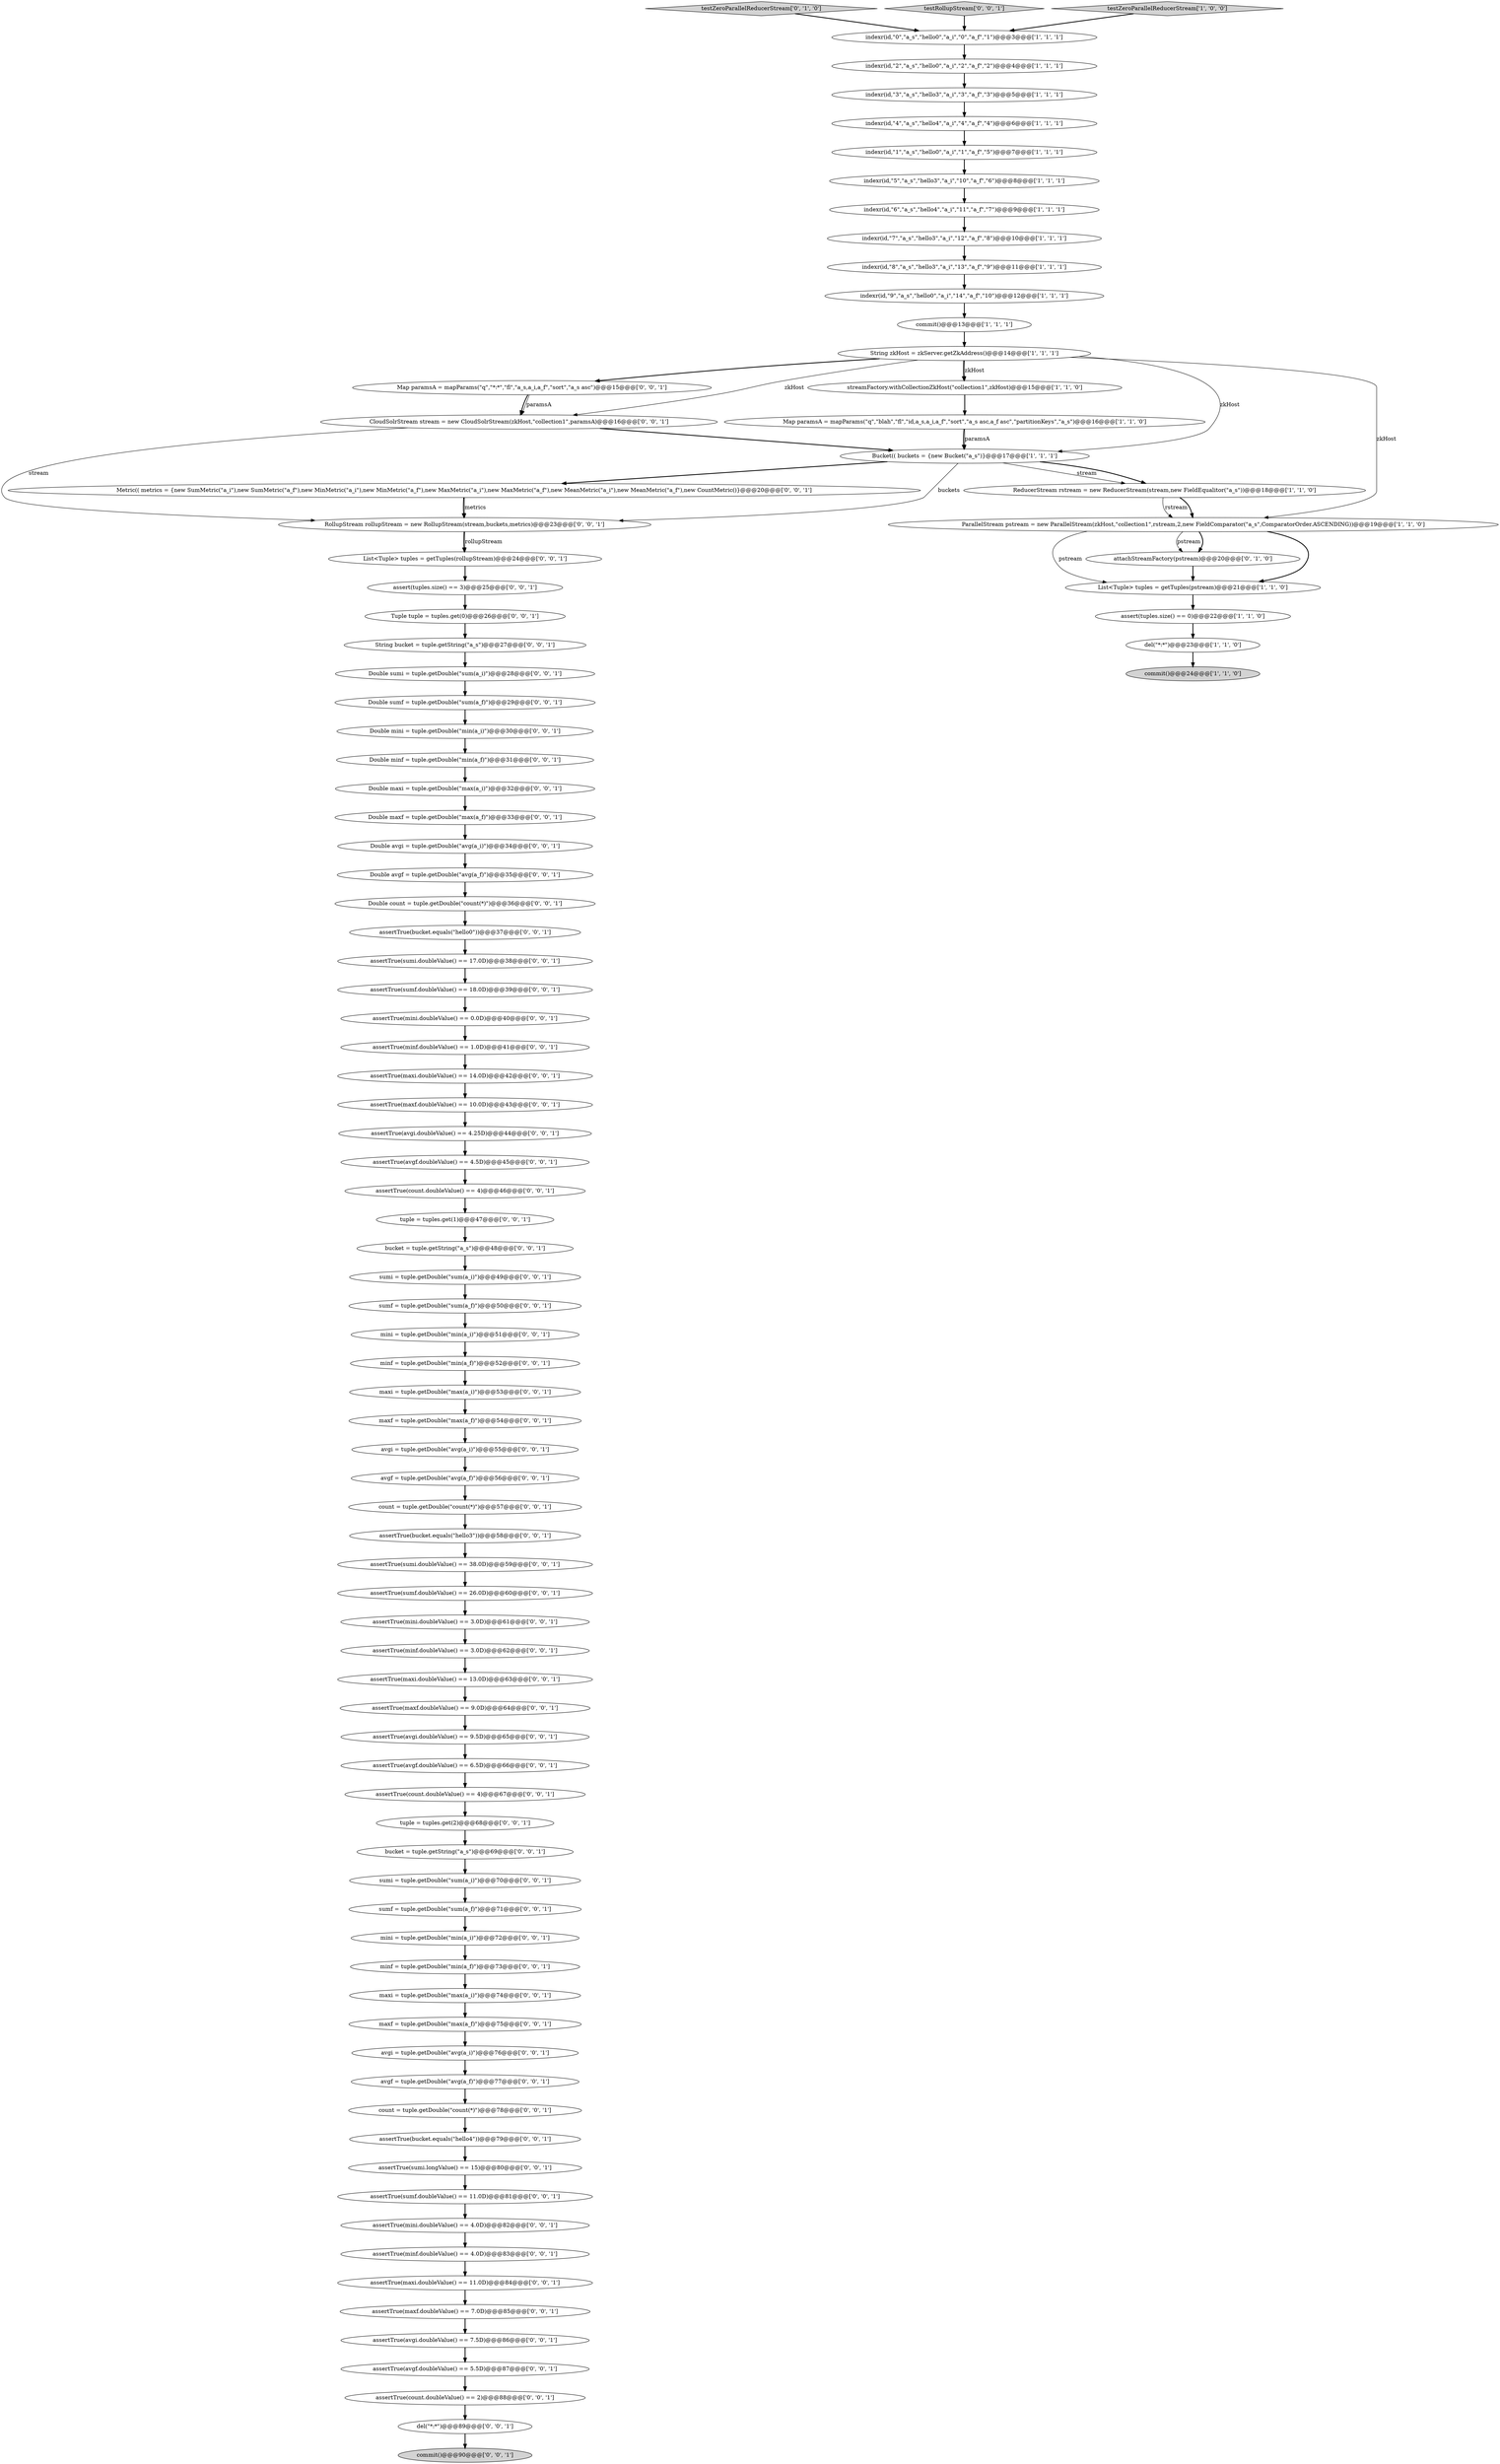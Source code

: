 digraph {
2 [style = filled, label = "indexr(id,\"3\",\"a_s\",\"hello3\",\"a_i\",\"3\",\"a_f\",\"3\")@@@5@@@['1', '1', '1']", fillcolor = white, shape = ellipse image = "AAA0AAABBB1BBB"];
11 [style = filled, label = "Map paramsA = mapParams(\"q\",\"blah\",\"fl\",\"id,a_s,a_i,a_f\",\"sort\",\"a_s asc,a_f asc\",\"partitionKeys\",\"a_s\")@@@16@@@['1', '1', '0']", fillcolor = white, shape = ellipse image = "AAA0AAABBB1BBB"];
15 [style = filled, label = "indexr(id,\"7\",\"a_s\",\"hello3\",\"a_i\",\"12\",\"a_f\",\"8\")@@@10@@@['1', '1', '1']", fillcolor = white, shape = ellipse image = "AAA0AAABBB1BBB"];
92 [style = filled, label = "Double avgf = tuple.getDouble(\"avg(a_f)\")@@@35@@@['0', '0', '1']", fillcolor = white, shape = ellipse image = "AAA0AAABBB3BBB"];
65 [style = filled, label = "assertTrue(minf.doubleValue() == 3.0D)@@@62@@@['0', '0', '1']", fillcolor = white, shape = ellipse image = "AAA0AAABBB3BBB"];
94 [style = filled, label = "assertTrue(avgi.doubleValue() == 7.5D)@@@86@@@['0', '0', '1']", fillcolor = white, shape = ellipse image = "AAA0AAABBB3BBB"];
53 [style = filled, label = "assertTrue(avgf.doubleValue() == 5.5D)@@@87@@@['0', '0', '1']", fillcolor = white, shape = ellipse image = "AAA0AAABBB3BBB"];
36 [style = filled, label = "assert(tuples.size() == 3)@@@25@@@['0', '0', '1']", fillcolor = white, shape = ellipse image = "AAA0AAABBB3BBB"];
21 [style = filled, label = "String zkHost = zkServer.getZkAddress()@@@14@@@['1', '1', '1']", fillcolor = white, shape = ellipse image = "AAA0AAABBB1BBB"];
30 [style = filled, label = "assertTrue(sumf.doubleValue() == 26.0D)@@@60@@@['0', '0', '1']", fillcolor = white, shape = ellipse image = "AAA0AAABBB3BBB"];
37 [style = filled, label = "count = tuple.getDouble(\"count(*)\")@@@57@@@['0', '0', '1']", fillcolor = white, shape = ellipse image = "AAA0AAABBB3BBB"];
27 [style = filled, label = "sumi = tuple.getDouble(\"sum(a_i)\")@@@49@@@['0', '0', '1']", fillcolor = white, shape = ellipse image = "AAA0AAABBB3BBB"];
40 [style = filled, label = "maxf = tuple.getDouble(\"max(a_f)\")@@@54@@@['0', '0', '1']", fillcolor = white, shape = ellipse image = "AAA0AAABBB3BBB"];
84 [style = filled, label = "assertTrue(avgi.doubleValue() == 4.25D)@@@44@@@['0', '0', '1']", fillcolor = white, shape = ellipse image = "AAA0AAABBB3BBB"];
73 [style = filled, label = "assertTrue(maxi.doubleValue() == 14.0D)@@@42@@@['0', '0', '1']", fillcolor = white, shape = ellipse image = "AAA0AAABBB3BBB"];
46 [style = filled, label = "assertTrue(maxi.doubleValue() == 13.0D)@@@63@@@['0', '0', '1']", fillcolor = white, shape = ellipse image = "AAA0AAABBB3BBB"];
41 [style = filled, label = "sumf = tuple.getDouble(\"sum(a_f)\")@@@71@@@['0', '0', '1']", fillcolor = white, shape = ellipse image = "AAA0AAABBB3BBB"];
68 [style = filled, label = "assertTrue(minf.doubleValue() == 4.0D)@@@83@@@['0', '0', '1']", fillcolor = white, shape = ellipse image = "AAA0AAABBB3BBB"];
81 [style = filled, label = "maxi = tuple.getDouble(\"max(a_i)\")@@@53@@@['0', '0', '1']", fillcolor = white, shape = ellipse image = "AAA0AAABBB3BBB"];
3 [style = filled, label = "streamFactory.withCollectionZkHost(\"collection1\",zkHost)@@@15@@@['1', '1', '0']", fillcolor = white, shape = ellipse image = "AAA0AAABBB1BBB"];
10 [style = filled, label = "indexr(id,\"8\",\"a_s\",\"hello3\",\"a_i\",\"13\",\"a_f\",\"9\")@@@11@@@['1', '1', '1']", fillcolor = white, shape = ellipse image = "AAA0AAABBB1BBB"];
59 [style = filled, label = "assertTrue(sumi.longValue() == 15)@@@80@@@['0', '0', '1']", fillcolor = white, shape = ellipse image = "AAA0AAABBB3BBB"];
75 [style = filled, label = "assertTrue(sumf.doubleValue() == 11.0D)@@@81@@@['0', '0', '1']", fillcolor = white, shape = ellipse image = "AAA0AAABBB3BBB"];
24 [style = filled, label = "tuple = tuples.get(1)@@@47@@@['0', '0', '1']", fillcolor = white, shape = ellipse image = "AAA0AAABBB3BBB"];
54 [style = filled, label = "CloudSolrStream stream = new CloudSolrStream(zkHost,\"collection1\",paramsA)@@@16@@@['0', '0', '1']", fillcolor = white, shape = ellipse image = "AAA0AAABBB3BBB"];
88 [style = filled, label = "Double sumf = tuple.getDouble(\"sum(a_f)\")@@@29@@@['0', '0', '1']", fillcolor = white, shape = ellipse image = "AAA0AAABBB3BBB"];
13 [style = filled, label = "ReducerStream rstream = new ReducerStream(stream,new FieldEqualitor(\"a_s\"))@@@18@@@['1', '1', '0']", fillcolor = white, shape = ellipse image = "AAA0AAABBB1BBB"];
39 [style = filled, label = "Metric(( metrics = {new SumMetric(\"a_i\"),new SumMetric(\"a_f\"),new MinMetric(\"a_i\"),new MinMetric(\"a_f\"),new MaxMetric(\"a_i\"),new MaxMetric(\"a_f\"),new MeanMetric(\"a_i\"),new MeanMetric(\"a_f\"),new CountMetric()}@@@20@@@['0', '0', '1']", fillcolor = white, shape = ellipse image = "AAA0AAABBB3BBB"];
85 [style = filled, label = "assertTrue(sumi.doubleValue() == 38.0D)@@@59@@@['0', '0', '1']", fillcolor = white, shape = ellipse image = "AAA0AAABBB3BBB"];
77 [style = filled, label = "assertTrue(bucket.equals(\"hello0\"))@@@37@@@['0', '0', '1']", fillcolor = white, shape = ellipse image = "AAA0AAABBB3BBB"];
22 [style = filled, label = "attachStreamFactory(pstream)@@@20@@@['0', '1', '0']", fillcolor = white, shape = ellipse image = "AAA1AAABBB2BBB"];
56 [style = filled, label = "assertTrue(avgf.doubleValue() == 4.5D)@@@45@@@['0', '0', '1']", fillcolor = white, shape = ellipse image = "AAA0AAABBB3BBB"];
31 [style = filled, label = "bucket = tuple.getString(\"a_s\")@@@69@@@['0', '0', '1']", fillcolor = white, shape = ellipse image = "AAA0AAABBB3BBB"];
20 [style = filled, label = "List<Tuple> tuples = getTuples(pstream)@@@21@@@['1', '1', '0']", fillcolor = white, shape = ellipse image = "AAA0AAABBB1BBB"];
12 [style = filled, label = "indexr(id,\"1\",\"a_s\",\"hello0\",\"a_i\",\"1\",\"a_f\",\"5\")@@@7@@@['1', '1', '1']", fillcolor = white, shape = ellipse image = "AAA0AAABBB1BBB"];
34 [style = filled, label = "assertTrue(bucket.equals(\"hello3\"))@@@58@@@['0', '0', '1']", fillcolor = white, shape = ellipse image = "AAA0AAABBB3BBB"];
5 [style = filled, label = "assert(tuples.size() == 0)@@@22@@@['1', '1', '0']", fillcolor = white, shape = ellipse image = "AAA0AAABBB1BBB"];
78 [style = filled, label = "Double maxf = tuple.getDouble(\"max(a_f)\")@@@33@@@['0', '0', '1']", fillcolor = white, shape = ellipse image = "AAA0AAABBB3BBB"];
70 [style = filled, label = "assertTrue(mini.doubleValue() == 0.0D)@@@40@@@['0', '0', '1']", fillcolor = white, shape = ellipse image = "AAA0AAABBB3BBB"];
48 [style = filled, label = "assertTrue(avgi.doubleValue() == 9.5D)@@@65@@@['0', '0', '1']", fillcolor = white, shape = ellipse image = "AAA0AAABBB3BBB"];
90 [style = filled, label = "Double mini = tuple.getDouble(\"min(a_i)\")@@@30@@@['0', '0', '1']", fillcolor = white, shape = ellipse image = "AAA0AAABBB3BBB"];
89 [style = filled, label = "assertTrue(count.doubleValue() == 4)@@@67@@@['0', '0', '1']", fillcolor = white, shape = ellipse image = "AAA0AAABBB3BBB"];
50 [style = filled, label = "avgi = tuple.getDouble(\"avg(a_i)\")@@@76@@@['0', '0', '1']", fillcolor = white, shape = ellipse image = "AAA0AAABBB3BBB"];
18 [style = filled, label = "commit()@@@13@@@['1', '1', '1']", fillcolor = white, shape = ellipse image = "AAA0AAABBB1BBB"];
26 [style = filled, label = "assertTrue(maxf.doubleValue() == 10.0D)@@@43@@@['0', '0', '1']", fillcolor = white, shape = ellipse image = "AAA0AAABBB3BBB"];
33 [style = filled, label = "avgi = tuple.getDouble(\"avg(a_i)\")@@@55@@@['0', '0', '1']", fillcolor = white, shape = ellipse image = "AAA0AAABBB3BBB"];
79 [style = filled, label = "maxf = tuple.getDouble(\"max(a_f)\")@@@75@@@['0', '0', '1']", fillcolor = white, shape = ellipse image = "AAA0AAABBB3BBB"];
7 [style = filled, label = "ParallelStream pstream = new ParallelStream(zkHost,\"collection1\",rstream,2,new FieldComparator(\"a_s\",ComparatorOrder.ASCENDING))@@@19@@@['1', '1', '0']", fillcolor = white, shape = ellipse image = "AAA0AAABBB1BBB"];
72 [style = filled, label = "Tuple tuple = tuples.get(0)@@@26@@@['0', '0', '1']", fillcolor = white, shape = ellipse image = "AAA0AAABBB3BBB"];
19 [style = filled, label = "indexr(id,\"9\",\"a_s\",\"hello0\",\"a_i\",\"14\",\"a_f\",\"10\")@@@12@@@['1', '1', '1']", fillcolor = white, shape = ellipse image = "AAA0AAABBB1BBB"];
25 [style = filled, label = "Double avgi = tuple.getDouble(\"avg(a_i)\")@@@34@@@['0', '0', '1']", fillcolor = white, shape = ellipse image = "AAA0AAABBB3BBB"];
32 [style = filled, label = "sumf = tuple.getDouble(\"sum(a_f)\")@@@50@@@['0', '0', '1']", fillcolor = white, shape = ellipse image = "AAA0AAABBB3BBB"];
44 [style = filled, label = "mini = tuple.getDouble(\"min(a_i)\")@@@51@@@['0', '0', '1']", fillcolor = white, shape = ellipse image = "AAA0AAABBB3BBB"];
8 [style = filled, label = "del(\"*:*\")@@@23@@@['1', '1', '0']", fillcolor = white, shape = ellipse image = "AAA0AAABBB1BBB"];
49 [style = filled, label = "Double sumi = tuple.getDouble(\"sum(a_i)\")@@@28@@@['0', '0', '1']", fillcolor = white, shape = ellipse image = "AAA0AAABBB3BBB"];
51 [style = filled, label = "Map paramsA = mapParams(\"q\",\"*:*\",\"fl\",\"a_s,a_i,a_f\",\"sort\",\"a_s asc\")@@@15@@@['0', '0', '1']", fillcolor = white, shape = ellipse image = "AAA0AAABBB3BBB"];
80 [style = filled, label = "sumi = tuple.getDouble(\"sum(a_i)\")@@@70@@@['0', '0', '1']", fillcolor = white, shape = ellipse image = "AAA0AAABBB3BBB"];
95 [style = filled, label = "RollupStream rollupStream = new RollupStream(stream,buckets,metrics)@@@23@@@['0', '0', '1']", fillcolor = white, shape = ellipse image = "AAA0AAABBB3BBB"];
16 [style = filled, label = "indexr(id,\"6\",\"a_s\",\"hello4\",\"a_i\",\"11\",\"a_f\",\"7\")@@@9@@@['1', '1', '1']", fillcolor = white, shape = ellipse image = "AAA0AAABBB1BBB"];
74 [style = filled, label = "minf = tuple.getDouble(\"min(a_f)\")@@@52@@@['0', '0', '1']", fillcolor = white, shape = ellipse image = "AAA0AAABBB3BBB"];
29 [style = filled, label = "tuple = tuples.get(2)@@@68@@@['0', '0', '1']", fillcolor = white, shape = ellipse image = "AAA0AAABBB3BBB"];
38 [style = filled, label = "minf = tuple.getDouble(\"min(a_f)\")@@@73@@@['0', '0', '1']", fillcolor = white, shape = ellipse image = "AAA0AAABBB3BBB"];
55 [style = filled, label = "assertTrue(mini.doubleValue() == 4.0D)@@@82@@@['0', '0', '1']", fillcolor = white, shape = ellipse image = "AAA0AAABBB3BBB"];
66 [style = filled, label = "mini = tuple.getDouble(\"min(a_i)\")@@@72@@@['0', '0', '1']", fillcolor = white, shape = ellipse image = "AAA0AAABBB3BBB"];
9 [style = filled, label = "indexr(id,\"5\",\"a_s\",\"hello3\",\"a_i\",\"10\",\"a_f\",\"6\")@@@8@@@['1', '1', '1']", fillcolor = white, shape = ellipse image = "AAA0AAABBB1BBB"];
43 [style = filled, label = "Double maxi = tuple.getDouble(\"max(a_i)\")@@@32@@@['0', '0', '1']", fillcolor = white, shape = ellipse image = "AAA0AAABBB3BBB"];
87 [style = filled, label = "assertTrue(maxf.doubleValue() == 9.0D)@@@64@@@['0', '0', '1']", fillcolor = white, shape = ellipse image = "AAA0AAABBB3BBB"];
42 [style = filled, label = "commit()@@@90@@@['0', '0', '1']", fillcolor = lightgray, shape = ellipse image = "AAA0AAABBB3BBB"];
0 [style = filled, label = "indexr(id,\"4\",\"a_s\",\"hello4\",\"a_i\",\"4\",\"a_f\",\"4\")@@@6@@@['1', '1', '1']", fillcolor = white, shape = ellipse image = "AAA0AAABBB1BBB"];
23 [style = filled, label = "testZeroParallelReducerStream['0', '1', '0']", fillcolor = lightgray, shape = diamond image = "AAA0AAABBB2BBB"];
6 [style = filled, label = "indexr(id,\"0\",\"a_s\",\"hello0\",\"a_i\",\"0\",\"a_f\",\"1\")@@@3@@@['1', '1', '1']", fillcolor = white, shape = ellipse image = "AAA0AAABBB1BBB"];
69 [style = filled, label = "Double count = tuple.getDouble(\"count(*)\")@@@36@@@['0', '0', '1']", fillcolor = white, shape = ellipse image = "AAA0AAABBB3BBB"];
86 [style = filled, label = "testRollupStream['0', '0', '1']", fillcolor = lightgray, shape = diamond image = "AAA0AAABBB3BBB"];
64 [style = filled, label = "assertTrue(bucket.equals(\"hello4\"))@@@79@@@['0', '0', '1']", fillcolor = white, shape = ellipse image = "AAA0AAABBB3BBB"];
35 [style = filled, label = "assertTrue(mini.doubleValue() == 3.0D)@@@61@@@['0', '0', '1']", fillcolor = white, shape = ellipse image = "AAA0AAABBB3BBB"];
91 [style = filled, label = "assertTrue(count.doubleValue() == 4)@@@46@@@['0', '0', '1']", fillcolor = white, shape = ellipse image = "AAA0AAABBB3BBB"];
17 [style = filled, label = "testZeroParallelReducerStream['1', '0', '0']", fillcolor = lightgray, shape = diamond image = "AAA0AAABBB1BBB"];
47 [style = filled, label = "assertTrue(maxf.doubleValue() == 7.0D)@@@85@@@['0', '0', '1']", fillcolor = white, shape = ellipse image = "AAA0AAABBB3BBB"];
1 [style = filled, label = "commit()@@@24@@@['1', '1', '0']", fillcolor = lightgray, shape = ellipse image = "AAA0AAABBB1BBB"];
28 [style = filled, label = "Double minf = tuple.getDouble(\"min(a_f)\")@@@31@@@['0', '0', '1']", fillcolor = white, shape = ellipse image = "AAA0AAABBB3BBB"];
52 [style = filled, label = "bucket = tuple.getString(\"a_s\")@@@48@@@['0', '0', '1']", fillcolor = white, shape = ellipse image = "AAA0AAABBB3BBB"];
82 [style = filled, label = "avgf = tuple.getDouble(\"avg(a_f)\")@@@56@@@['0', '0', '1']", fillcolor = white, shape = ellipse image = "AAA0AAABBB3BBB"];
63 [style = filled, label = "assertTrue(minf.doubleValue() == 1.0D)@@@41@@@['0', '0', '1']", fillcolor = white, shape = ellipse image = "AAA0AAABBB3BBB"];
57 [style = filled, label = "assertTrue(count.doubleValue() == 2)@@@88@@@['0', '0', '1']", fillcolor = white, shape = ellipse image = "AAA0AAABBB3BBB"];
83 [style = filled, label = "assertTrue(avgf.doubleValue() == 6.5D)@@@66@@@['0', '0', '1']", fillcolor = white, shape = ellipse image = "AAA0AAABBB3BBB"];
14 [style = filled, label = "indexr(id,\"2\",\"a_s\",\"hello0\",\"a_i\",\"2\",\"a_f\",\"2\")@@@4@@@['1', '1', '1']", fillcolor = white, shape = ellipse image = "AAA0AAABBB1BBB"];
67 [style = filled, label = "assertTrue(maxi.doubleValue() == 11.0D)@@@84@@@['0', '0', '1']", fillcolor = white, shape = ellipse image = "AAA0AAABBB3BBB"];
76 [style = filled, label = "List<Tuple> tuples = getTuples(rollupStream)@@@24@@@['0', '0', '1']", fillcolor = white, shape = ellipse image = "AAA0AAABBB3BBB"];
4 [style = filled, label = "Bucket(( buckets = {new Bucket(\"a_s\")}@@@17@@@['1', '1', '1']", fillcolor = white, shape = ellipse image = "AAA0AAABBB1BBB"];
60 [style = filled, label = "del(\"*:*\")@@@89@@@['0', '0', '1']", fillcolor = white, shape = ellipse image = "AAA0AAABBB3BBB"];
62 [style = filled, label = "count = tuple.getDouble(\"count(*)\")@@@78@@@['0', '0', '1']", fillcolor = white, shape = ellipse image = "AAA0AAABBB3BBB"];
61 [style = filled, label = "assertTrue(sumf.doubleValue() == 18.0D)@@@39@@@['0', '0', '1']", fillcolor = white, shape = ellipse image = "AAA0AAABBB3BBB"];
45 [style = filled, label = "avgf = tuple.getDouble(\"avg(a_f)\")@@@77@@@['0', '0', '1']", fillcolor = white, shape = ellipse image = "AAA0AAABBB3BBB"];
93 [style = filled, label = "String bucket = tuple.getString(\"a_s\")@@@27@@@['0', '0', '1']", fillcolor = white, shape = ellipse image = "AAA0AAABBB3BBB"];
71 [style = filled, label = "maxi = tuple.getDouble(\"max(a_i)\")@@@74@@@['0', '0', '1']", fillcolor = white, shape = ellipse image = "AAA0AAABBB3BBB"];
58 [style = filled, label = "assertTrue(sumi.doubleValue() == 17.0D)@@@38@@@['0', '0', '1']", fillcolor = white, shape = ellipse image = "AAA0AAABBB3BBB"];
21->3 [style = bold, label=""];
11->4 [style = bold, label=""];
36->72 [style = bold, label=""];
4->13 [style = solid, label="stream"];
13->7 [style = solid, label="rstream"];
33->82 [style = bold, label=""];
61->70 [style = bold, label=""];
21->3 [style = solid, label="zkHost"];
51->54 [style = bold, label=""];
27->32 [style = bold, label=""];
46->87 [style = bold, label=""];
7->22 [style = bold, label=""];
22->20 [style = bold, label=""];
77->58 [style = bold, label=""];
81->40 [style = bold, label=""];
28->43 [style = bold, label=""];
47->94 [style = bold, label=""];
18->21 [style = bold, label=""];
21->51 [style = bold, label=""];
90->28 [style = bold, label=""];
82->37 [style = bold, label=""];
30->35 [style = bold, label=""];
78->25 [style = bold, label=""];
45->62 [style = bold, label=""];
38->71 [style = bold, label=""];
86->6 [style = bold, label=""];
35->65 [style = bold, label=""];
63->73 [style = bold, label=""];
7->22 [style = solid, label="pstream"];
9->16 [style = bold, label=""];
39->95 [style = solid, label="metrics"];
70->63 [style = bold, label=""];
85->30 [style = bold, label=""];
83->89 [style = bold, label=""];
7->20 [style = bold, label=""];
39->95 [style = bold, label=""];
95->76 [style = bold, label=""];
74->81 [style = bold, label=""];
12->9 [style = bold, label=""];
37->34 [style = bold, label=""];
75->55 [style = bold, label=""];
6->14 [style = bold, label=""];
41->66 [style = bold, label=""];
0->12 [style = bold, label=""];
17->6 [style = bold, label=""];
54->4 [style = bold, label=""];
58->61 [style = bold, label=""];
56->91 [style = bold, label=""];
25->92 [style = bold, label=""];
69->77 [style = bold, label=""];
84->56 [style = bold, label=""];
19->18 [style = bold, label=""];
51->54 [style = solid, label="paramsA"];
60->42 [style = bold, label=""];
5->8 [style = bold, label=""];
31->80 [style = bold, label=""];
20->5 [style = bold, label=""];
21->54 [style = solid, label="zkHost"];
95->76 [style = solid, label="rollupStream"];
7->20 [style = solid, label="pstream"];
40->33 [style = bold, label=""];
26->84 [style = bold, label=""];
59->75 [style = bold, label=""];
53->57 [style = bold, label=""];
68->67 [style = bold, label=""];
8->1 [style = bold, label=""];
92->69 [style = bold, label=""];
43->78 [style = bold, label=""];
23->6 [style = bold, label=""];
73->26 [style = bold, label=""];
55->68 [style = bold, label=""];
54->95 [style = solid, label="stream"];
29->31 [style = bold, label=""];
24->52 [style = bold, label=""];
14->2 [style = bold, label=""];
4->13 [style = bold, label=""];
71->79 [style = bold, label=""];
67->47 [style = bold, label=""];
2->0 [style = bold, label=""];
50->45 [style = bold, label=""];
57->60 [style = bold, label=""];
94->53 [style = bold, label=""];
15->10 [style = bold, label=""];
88->90 [style = bold, label=""];
21->4 [style = solid, label="zkHost"];
79->50 [style = bold, label=""];
80->41 [style = bold, label=""];
3->11 [style = bold, label=""];
13->7 [style = bold, label=""];
64->59 [style = bold, label=""];
62->64 [style = bold, label=""];
52->27 [style = bold, label=""];
48->83 [style = bold, label=""];
4->39 [style = bold, label=""];
93->49 [style = bold, label=""];
44->74 [style = bold, label=""];
16->15 [style = bold, label=""];
49->88 [style = bold, label=""];
76->36 [style = bold, label=""];
11->4 [style = solid, label="paramsA"];
65->46 [style = bold, label=""];
10->19 [style = bold, label=""];
72->93 [style = bold, label=""];
4->95 [style = solid, label="buckets"];
87->48 [style = bold, label=""];
91->24 [style = bold, label=""];
21->7 [style = solid, label="zkHost"];
32->44 [style = bold, label=""];
66->38 [style = bold, label=""];
34->85 [style = bold, label=""];
89->29 [style = bold, label=""];
}
